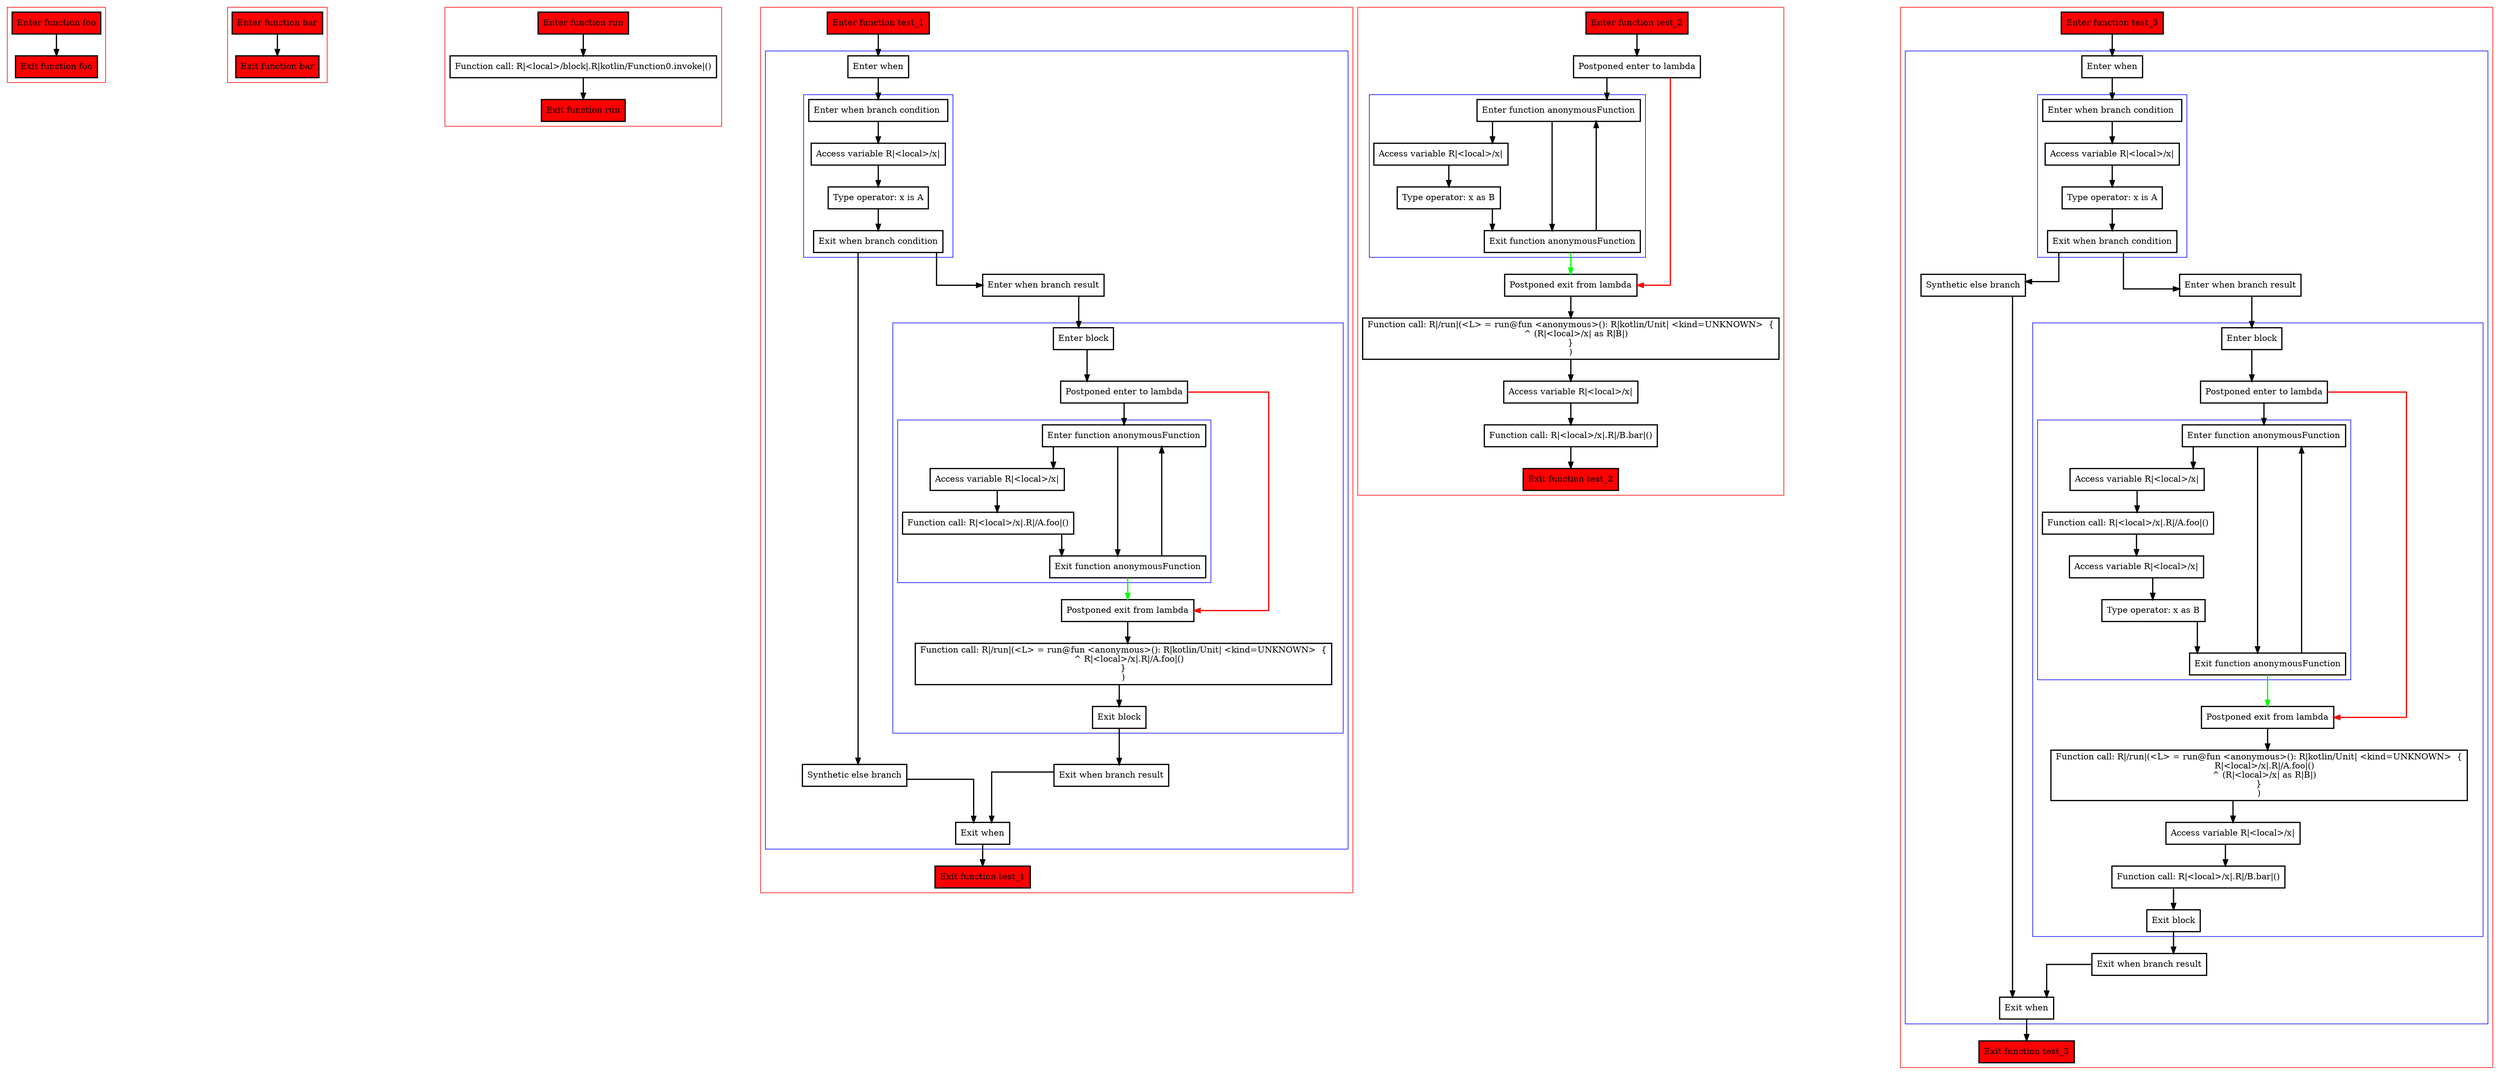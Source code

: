 digraph inPlaceLambdas_kt {
    graph [splines=ortho nodesep=3]
    node [shape=box penwidth=2]
    edge [penwidth=2]

    subgraph cluster_0 {
        color=red
        0 [label="Enter function foo" style="filled" fillcolor=red];
        1 [label="Exit function foo" style="filled" fillcolor=red];
    }

    0 -> {1};

    subgraph cluster_1 {
        color=red
        2 [label="Enter function bar" style="filled" fillcolor=red];
        3 [label="Exit function bar" style="filled" fillcolor=red];
    }

    2 -> {3};

    subgraph cluster_2 {
        color=red
        4 [label="Enter function run" style="filled" fillcolor=red];
        5 [label="Function call: R|<local>/block|.R|kotlin/Function0.invoke|()"];
        6 [label="Exit function run" style="filled" fillcolor=red];
    }

    4 -> {5};
    5 -> {6};

    subgraph cluster_3 {
        color=red
        7 [label="Enter function test_1" style="filled" fillcolor=red];
        subgraph cluster_4 {
            color=blue
            8 [label="Enter when"];
            subgraph cluster_5 {
                color=blue
                9 [label="Enter when branch condition "];
                10 [label="Access variable R|<local>/x|"];
                11 [label="Type operator: x is A"];
                12 [label="Exit when branch condition"];
            }
            13 [label="Synthetic else branch"];
            14 [label="Enter when branch result"];
            subgraph cluster_6 {
                color=blue
                15 [label="Enter block"];
                16 [label="Postponed enter to lambda"];
                subgraph cluster_7 {
                    color=blue
                    17 [label="Enter function anonymousFunction"];
                    18 [label="Access variable R|<local>/x|"];
                    19 [label="Function call: R|<local>/x|.R|/A.foo|()"];
                    20 [label="Exit function anonymousFunction"];
                }
                21 [label="Postponed exit from lambda"];
                22 [label="Function call: R|/run|(<L> = run@fun <anonymous>(): R|kotlin/Unit| <kind=UNKNOWN>  {
    ^ R|<local>/x|.R|/A.foo|()
}
)"];
                23 [label="Exit block"];
            }
            24 [label="Exit when branch result"];
            25 [label="Exit when"];
        }
        26 [label="Exit function test_1" style="filled" fillcolor=red];
    }

    7 -> {8};
    8 -> {9};
    9 -> {10};
    10 -> {11};
    11 -> {12};
    12 -> {14 13};
    13 -> {25};
    14 -> {15};
    15 -> {16};
    16 -> {17};
    16 -> {21} [color=red];
    17 -> {20 18};
    18 -> {19};
    19 -> {20};
    20 -> {17};
    20 -> {21} [color=green];
    21 -> {22};
    22 -> {23};
    23 -> {24};
    24 -> {25};
    25 -> {26};

    subgraph cluster_8 {
        color=red
        27 [label="Enter function test_2" style="filled" fillcolor=red];
        28 [label="Postponed enter to lambda"];
        subgraph cluster_9 {
            color=blue
            29 [label="Enter function anonymousFunction"];
            30 [label="Access variable R|<local>/x|"];
            31 [label="Type operator: x as B"];
            32 [label="Exit function anonymousFunction"];
        }
        33 [label="Postponed exit from lambda"];
        34 [label="Function call: R|/run|(<L> = run@fun <anonymous>(): R|kotlin/Unit| <kind=UNKNOWN>  {
    ^ (R|<local>/x| as R|B|)
}
)"];
        35 [label="Access variable R|<local>/x|"];
        36 [label="Function call: R|<local>/x|.R|/B.bar|()"];
        37 [label="Exit function test_2" style="filled" fillcolor=red];
    }

    27 -> {28};
    28 -> {29};
    28 -> {33} [color=red];
    29 -> {32 30};
    30 -> {31};
    31 -> {32};
    32 -> {29};
    32 -> {33} [color=green];
    33 -> {34};
    34 -> {35};
    35 -> {36};
    36 -> {37};

    subgraph cluster_10 {
        color=red
        38 [label="Enter function test_3" style="filled" fillcolor=red];
        subgraph cluster_11 {
            color=blue
            39 [label="Enter when"];
            subgraph cluster_12 {
                color=blue
                40 [label="Enter when branch condition "];
                41 [label="Access variable R|<local>/x|"];
                42 [label="Type operator: x is A"];
                43 [label="Exit when branch condition"];
            }
            44 [label="Synthetic else branch"];
            45 [label="Enter when branch result"];
            subgraph cluster_13 {
                color=blue
                46 [label="Enter block"];
                47 [label="Postponed enter to lambda"];
                subgraph cluster_14 {
                    color=blue
                    48 [label="Enter function anonymousFunction"];
                    49 [label="Access variable R|<local>/x|"];
                    50 [label="Function call: R|<local>/x|.R|/A.foo|()"];
                    51 [label="Access variable R|<local>/x|"];
                    52 [label="Type operator: x as B"];
                    53 [label="Exit function anonymousFunction"];
                }
                54 [label="Postponed exit from lambda"];
                55 [label="Function call: R|/run|(<L> = run@fun <anonymous>(): R|kotlin/Unit| <kind=UNKNOWN>  {
    R|<local>/x|.R|/A.foo|()
    ^ (R|<local>/x| as R|B|)
}
)"];
                56 [label="Access variable R|<local>/x|"];
                57 [label="Function call: R|<local>/x|.R|/B.bar|()"];
                58 [label="Exit block"];
            }
            59 [label="Exit when branch result"];
            60 [label="Exit when"];
        }
        61 [label="Exit function test_3" style="filled" fillcolor=red];
    }

    38 -> {39};
    39 -> {40};
    40 -> {41};
    41 -> {42};
    42 -> {43};
    43 -> {45 44};
    44 -> {60};
    45 -> {46};
    46 -> {47};
    47 -> {48};
    47 -> {54} [color=red];
    48 -> {53 49};
    49 -> {50};
    50 -> {51};
    51 -> {52};
    52 -> {53};
    53 -> {48};
    53 -> {54} [color=green];
    54 -> {55};
    55 -> {56};
    56 -> {57};
    57 -> {58};
    58 -> {59};
    59 -> {60};
    60 -> {61};

}
